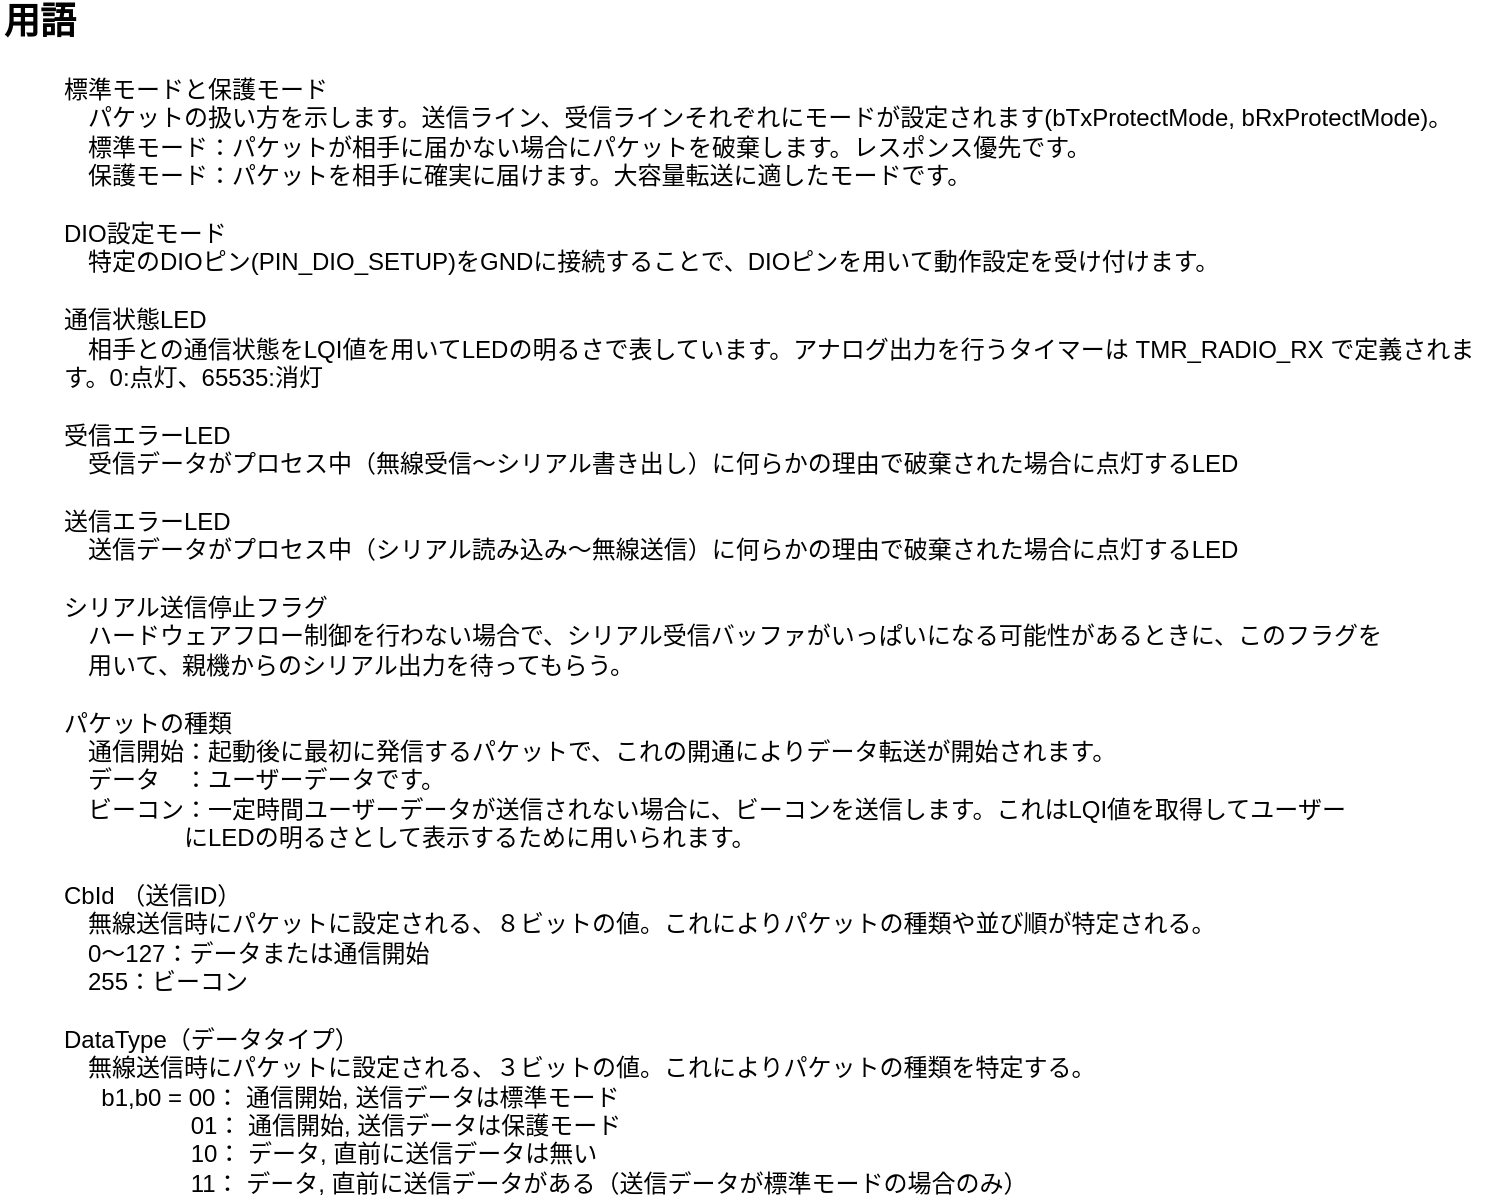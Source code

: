 <mxfile version="12.3.2" type="device" pages="2"><diagram id="QYZwt9i4M2S2pmTKlbst" name="用語"><mxGraphModel dx="1299" dy="171" grid="1" gridSize="10" guides="1" tooltips="1" connect="1" arrows="1" fold="1" page="1" pageScale="1" pageWidth="827" pageHeight="1169" math="0" shadow="0"><root><mxCell id="0"/><mxCell id="1" parent="0"/><mxCell id="f89M8qwtcarcUwy0nDjI-1" value="標準モードと保護モード&lt;br&gt;　パケットの扱い方を示します。送信ライン、受信ラインそれぞれにモードが設定されます(bTxProtectMode, bRxProtectMode)。&lt;br&gt;　標準モード：パケットが相手に届かない場合にパケットを破棄します。レスポンス優先です。&lt;br&gt;　保護モード：パケットを相手に確実に届けます。大容量転送に適したモードです。&lt;br&gt;&lt;br&gt;DIO設定モード&lt;br&gt;　特定のDIOピン(PIN_DIO_SETUP)をGNDに接続することで、DIOピンを用いて動作設定を受け付けます。&lt;br&gt;&lt;br&gt;通信状態LED&lt;br&gt;　相手との通信状態をLQI値を用いてLEDの明るさで表しています。アナログ出力を行うタイマーは TMR_RADIO_RX で定義されます。0:点灯、65535:消灯&lt;br&gt;&lt;br&gt;受信エラーLED&lt;br&gt;　受信データがプロセス中（無線受信～シリアル書き出し）に何らかの理由で破棄された場合に点灯するLED&lt;br&gt;&lt;br&gt;送信エラーLED&lt;br&gt;　送信データがプロセス中（シリアル読み込み～無線送信）に何らかの理由で破棄された場合に点灯するLED&lt;br&gt;&lt;br&gt;シリアル送信停止フラグ&lt;br&gt;　ハードウェアフロー制御を行わない場合で、シリアル受信バッファがいっぱいになる可能性があるときに、このフラグを&lt;br&gt;　用いて、親機からのシリアル出力を待ってもらう。&lt;br&gt;&lt;br&gt;パケットの種類&lt;br&gt;　通信開始：起動後に最初に発信するパケットで、これの開通によりデータ転送が開始されます。&lt;br&gt;　データ　：ユーザーデータです。&lt;br&gt;　ビーコン：一定時間ユーザーデータが送信されない場合に、ビーコンを送信します。これはLQI値を取得してユーザー&lt;br&gt;　　　　　にLEDの明るさとして表示するために用いられます。&lt;br&gt;&lt;br&gt;CbId （送信ID）&lt;br&gt;　無線送信時にパケットに設定される、８ビットの値。これによりパケットの種類や並び順が特定される。&lt;br&gt;　0～127：データまたは通信開始&lt;br&gt;　255：ビーコン&lt;br&gt;&lt;br&gt;DataType（データタイプ）&lt;br&gt;　無線送信時にパケットに設定される、３ビットの値。これによりパケットの種類を特定する。&lt;br&gt;　&amp;nbsp; b1,b0 = 00： 通信開始, 送信データは標準モード&lt;br&gt;　　　　　 01： 通信開始, 送信データは保護モード&lt;br&gt;　　　　　 10： データ, 直前に送信データは無い&lt;br&gt;　　　　　 11： データ, 直前に送信データがある（送信データが標準モードの場合のみ）" style="text;html=1;strokeColor=none;fillColor=none;align=left;verticalAlign=top;whiteSpace=wrap;rounded=0;" parent="1" vertex="1"><mxGeometry x="90" y="170" width="720" height="490" as="geometry"/></mxCell><mxCell id="gPsxzEXEghRZNYP6MHus-1" value="用語" style="text;html=1;strokeColor=none;fillColor=none;align=left;verticalAlign=middle;whiteSpace=wrap;rounded=0;fontSize=18;fontStyle=1" parent="1" vertex="1"><mxGeometry x="60" y="140" width="40" height="20" as="geometry"/></mxCell></root></mxGraphModel></diagram><diagram name="定数・変数" id="DeiDzMKdLoDM1RiWyeZY"><mxGraphModel dx="1299" dy="171" grid="1" gridSize="10" guides="1" tooltips="1" connect="1" arrows="1" fold="1" page="1" pageScale="1" pageWidth="827" pageHeight="1169" math="0" shadow="0"><root><mxCell id="q4VXn_f31gad7PzjEPSZ-0"/><mxCell id="q4VXn_f31gad7PzjEPSZ-1" parent="q4VXn_f31gad7PzjEPSZ-0"/><mxCell id="q4VXn_f31gad7PzjEPSZ-3" value="&lt;u&gt;設定系&lt;br&gt;&lt;/u&gt;bDioSettingMode　　　　　　　&amp;nbsp; DIO設定モードかどうか&lt;br&gt;bTxProtectMode　　　　　　　　送信データが保護モードかどうか&lt;br&gt;bHwFlowControl　　　　　　　　ハードウェアフロー制御を行うかどうか&lt;br&gt;u16MyAddress　　　　　　　　&amp;nbsp; 無線通信ショートアドレス（自機）&lt;br&gt;u16TargetAddress　　　　　　　無線通信ショートアドレス（相手）&lt;br&gt;u8Channel　　　　　　　　　　 無線通信チャンネル&lt;br&gt;u8DebugOutput　　　　　　　　デバッグ出力レベル。bDioSettingMode = FALSEのときに使用&lt;br&gt;&lt;br&gt;&lt;br&gt;&lt;br&gt;bRxProtectMode　　　　　　　　受信データが保護モードかどうか（相手が設定、通信開始で知らされる）&lt;br&gt;&lt;br&gt;bConnectionStarted = FALSE　　 通信開始した。開始できていない場合は他の送信はできない&lt;br&gt;&lt;br&gt;bSettingMode　　　　　　　　　シリアルコマンドから設定モードにはいったときにTRUEになる" style="text;html=1;strokeColor=none;fillColor=none;align=left;verticalAlign=top;whiteSpace=wrap;rounded=0;" vertex="1" parent="q4VXn_f31gad7PzjEPSZ-1"><mxGeometry x="90" y="760" width="670" height="360" as="geometry"/></mxCell><mxCell id="q4VXn_f31gad7PzjEPSZ-6" value="グローバル変数" style="text;html=1;strokeColor=none;fillColor=none;align=left;verticalAlign=middle;whiteSpace=wrap;rounded=0;fontSize=18;fontStyle=1" vertex="1" parent="q4VXn_f31gad7PzjEPSZ-1"><mxGeometry x="60" y="730" width="150" height="20" as="geometry"/></mxCell><mxCell id="DS6qCgfDLx3FmvBzCgt8-0" value="PIN_DEBUG_OUTPUT　　　　　　　　bDioSettingMode = TRUE のとき、かつ、このピンが LOW のときにデバッグ出力する&lt;br&gt;PIN_SLEEP　　　　　　　　　　　　　bDioSettingMode = TRUE のとき、かつ、このピンが LOW の間スリープする&lt;br&gt;PIN_RADIO_TX&lt;br&gt;TMR_RADIO_RX" style="text;html=1;strokeColor=none;fillColor=none;align=left;verticalAlign=top;whiteSpace=wrap;rounded=0;" vertex="1" parent="q4VXn_f31gad7PzjEPSZ-1"><mxGeometry x="93" y="190" width="727" height="360" as="geometry"/></mxCell><mxCell id="DS6qCgfDLx3FmvBzCgt8-1" value="グローバル定数" style="text;html=1;strokeColor=none;fillColor=none;align=left;verticalAlign=middle;whiteSpace=wrap;rounded=0;fontSize=18;fontStyle=1" vertex="1" parent="q4VXn_f31gad7PzjEPSZ-1"><mxGeometry x="63" y="160" width="150" height="20" as="geometry"/></mxCell></root></mxGraphModel></diagram></mxfile>